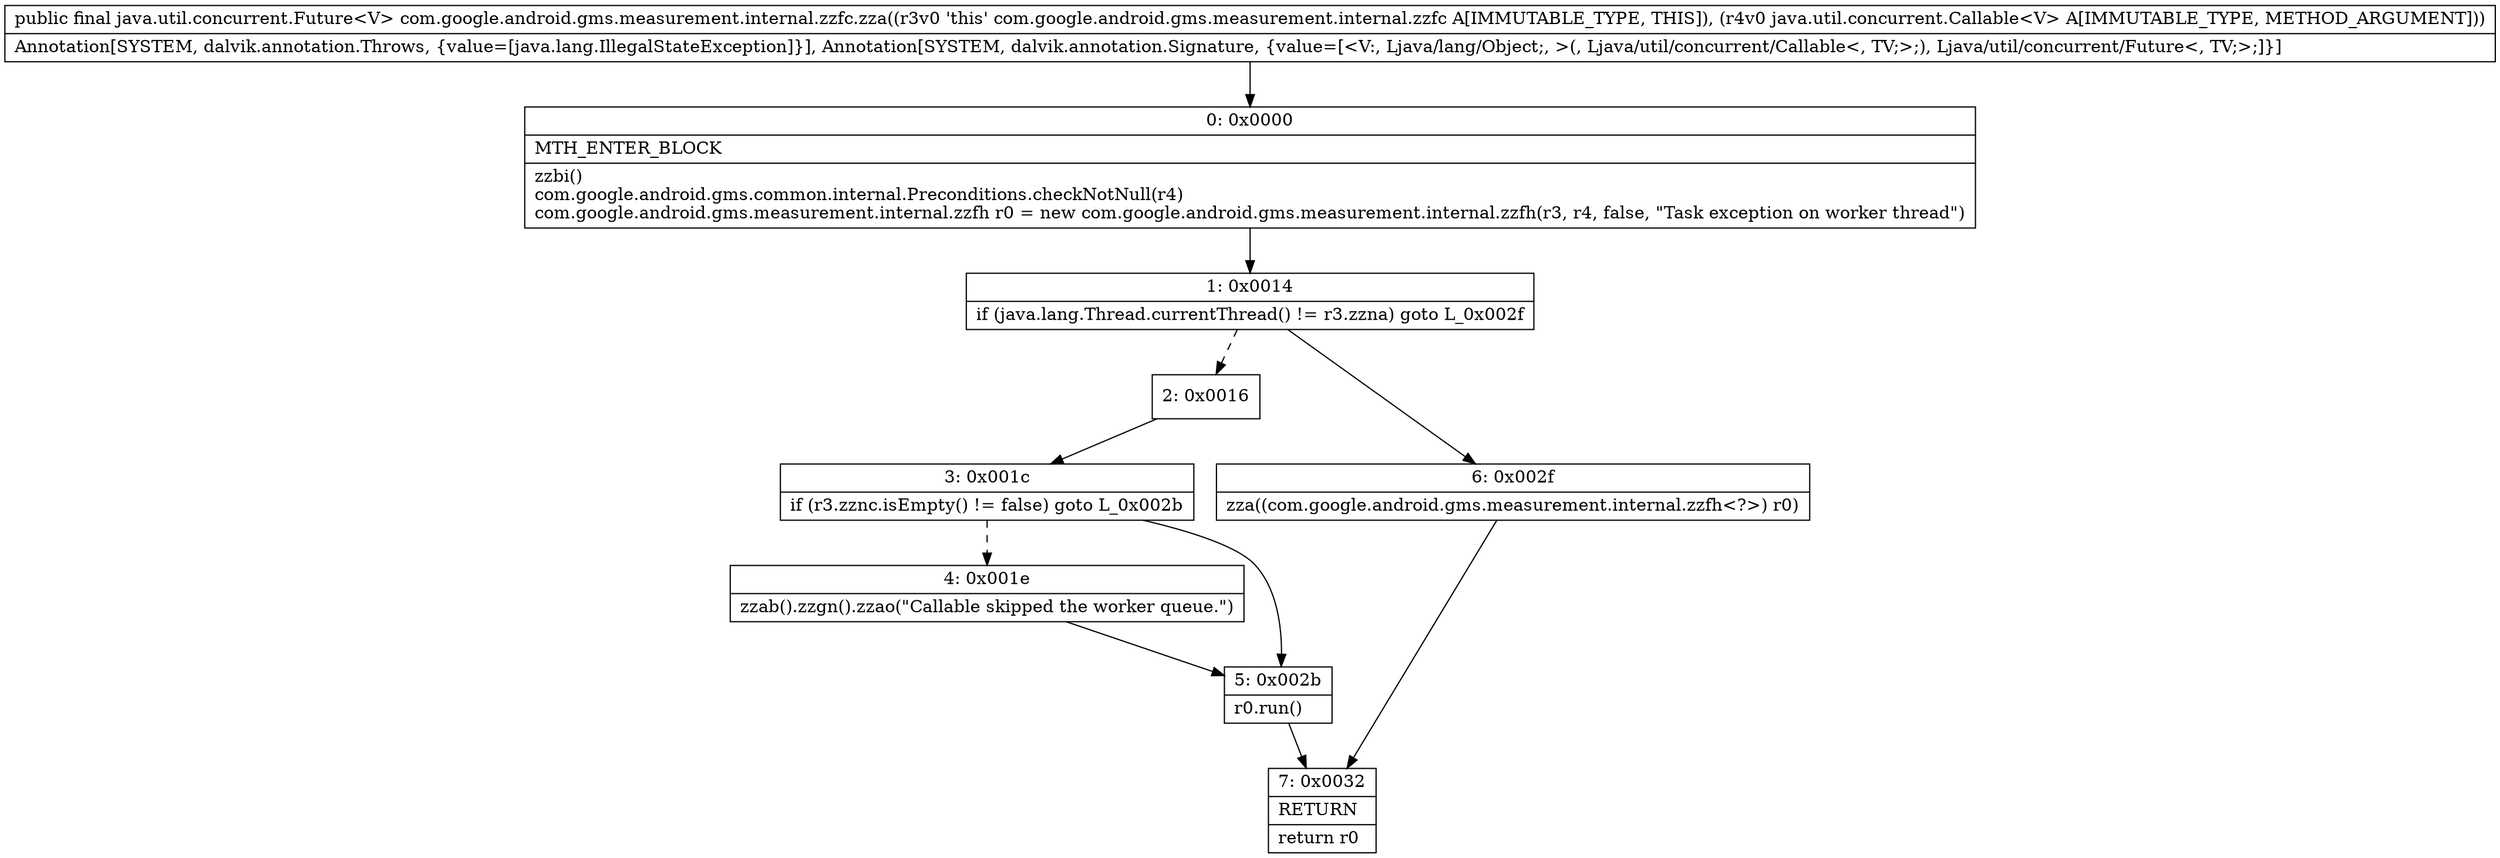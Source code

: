 digraph "CFG forcom.google.android.gms.measurement.internal.zzfc.zza(Ljava\/util\/concurrent\/Callable;)Ljava\/util\/concurrent\/Future;" {
Node_0 [shape=record,label="{0\:\ 0x0000|MTH_ENTER_BLOCK\l|zzbi()\lcom.google.android.gms.common.internal.Preconditions.checkNotNull(r4)\lcom.google.android.gms.measurement.internal.zzfh r0 = new com.google.android.gms.measurement.internal.zzfh(r3, r4, false, \"Task exception on worker thread\")\l}"];
Node_1 [shape=record,label="{1\:\ 0x0014|if (java.lang.Thread.currentThread() != r3.zzna) goto L_0x002f\l}"];
Node_2 [shape=record,label="{2\:\ 0x0016}"];
Node_3 [shape=record,label="{3\:\ 0x001c|if (r3.zznc.isEmpty() != false) goto L_0x002b\l}"];
Node_4 [shape=record,label="{4\:\ 0x001e|zzab().zzgn().zzao(\"Callable skipped the worker queue.\")\l}"];
Node_5 [shape=record,label="{5\:\ 0x002b|r0.run()\l}"];
Node_6 [shape=record,label="{6\:\ 0x002f|zza((com.google.android.gms.measurement.internal.zzfh\<?\>) r0)\l}"];
Node_7 [shape=record,label="{7\:\ 0x0032|RETURN\l|return r0\l}"];
MethodNode[shape=record,label="{public final java.util.concurrent.Future\<V\> com.google.android.gms.measurement.internal.zzfc.zza((r3v0 'this' com.google.android.gms.measurement.internal.zzfc A[IMMUTABLE_TYPE, THIS]), (r4v0 java.util.concurrent.Callable\<V\> A[IMMUTABLE_TYPE, METHOD_ARGUMENT]))  | Annotation[SYSTEM, dalvik.annotation.Throws, \{value=[java.lang.IllegalStateException]\}], Annotation[SYSTEM, dalvik.annotation.Signature, \{value=[\<V:, Ljava\/lang\/Object;, \>(, Ljava\/util\/concurrent\/Callable\<, TV;\>;), Ljava\/util\/concurrent\/Future\<, TV;\>;]\}]\l}"];
MethodNode -> Node_0;
Node_0 -> Node_1;
Node_1 -> Node_2[style=dashed];
Node_1 -> Node_6;
Node_2 -> Node_3;
Node_3 -> Node_4[style=dashed];
Node_3 -> Node_5;
Node_4 -> Node_5;
Node_5 -> Node_7;
Node_6 -> Node_7;
}

